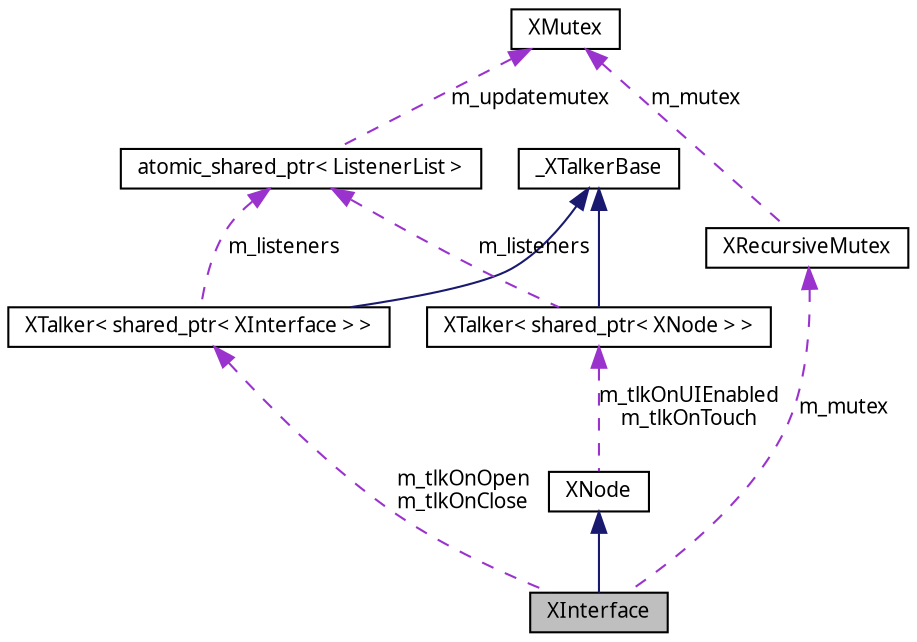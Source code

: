 digraph G
{
  edge [fontname="FreeSans.ttf",fontsize=10,labelfontname="FreeSans.ttf",labelfontsize=10];
  node [fontname="FreeSans.ttf",fontsize=10,shape=record];
  Node1 [label="XInterface",height=0.2,width=0.4,color="black", fillcolor="grey75", style="filled" fontcolor="black"];
  Node2 -> Node1 [dir=back,color="midnightblue",fontsize=10,style="solid",fontname="FreeSans.ttf"];
  Node2 [label="XNode",height=0.2,width=0.4,color="black", fillcolor="white", style="filled",URL="$class_x_node.html"];
  Node3 -> Node2 [dir=back,color="darkorchid3",fontsize=10,style="dashed",label="m_tlkOnUIEnabled\nm_tlkOnTouch",fontname="FreeSans.ttf"];
  Node3 [label="XTalker\< shared_ptr\< XNode \> \>",height=0.2,width=0.4,color="black", fillcolor="white", style="filled",URL="$class_x_talker.html"];
  Node4 -> Node3 [dir=back,color="midnightblue",fontsize=10,style="solid",fontname="FreeSans.ttf"];
  Node4 [label="_XTalkerBase",height=0.2,width=0.4,color="black", fillcolor="white", style="filled",URL="$class___x_talker_base.html"];
  Node5 -> Node3 [dir=back,color="darkorchid3",fontsize=10,style="dashed",label="m_listeners",fontname="FreeSans.ttf"];
  Node5 [label="atomic_shared_ptr\< ListenerList \>",height=0.2,width=0.4,color="black", fillcolor="white", style="filled",URL="$classatomic__shared__ptr.html"];
  Node6 -> Node5 [dir=back,color="darkorchid3",fontsize=10,style="dashed",label="m_updatemutex",fontname="FreeSans.ttf"];
  Node6 [label="XMutex",height=0.2,width=0.4,color="black", fillcolor="white", style="filled",URL="$class_x_mutex.html"];
  Node7 -> Node1 [dir=back,color="darkorchid3",fontsize=10,style="dashed",label="m_tlkOnOpen\nm_tlkOnClose",fontname="FreeSans.ttf"];
  Node7 [label="XTalker\< shared_ptr\< XInterface \> \>",height=0.2,width=0.4,color="black", fillcolor="white", style="filled",URL="$class_x_talker.html"];
  Node4 -> Node7 [dir=back,color="midnightblue",fontsize=10,style="solid",fontname="FreeSans.ttf"];
  Node5 -> Node7 [dir=back,color="darkorchid3",fontsize=10,style="dashed",label="m_listeners",fontname="FreeSans.ttf"];
  Node8 -> Node1 [dir=back,color="darkorchid3",fontsize=10,style="dashed",label="m_mutex",fontname="FreeSans.ttf"];
  Node8 [label="XRecursiveMutex",height=0.2,width=0.4,color="black", fillcolor="white", style="filled",URL="$class_x_recursive_mutex.html"];
  Node6 -> Node8 [dir=back,color="darkorchid3",fontsize=10,style="dashed",label="m_mutex",fontname="FreeSans.ttf"];
}
